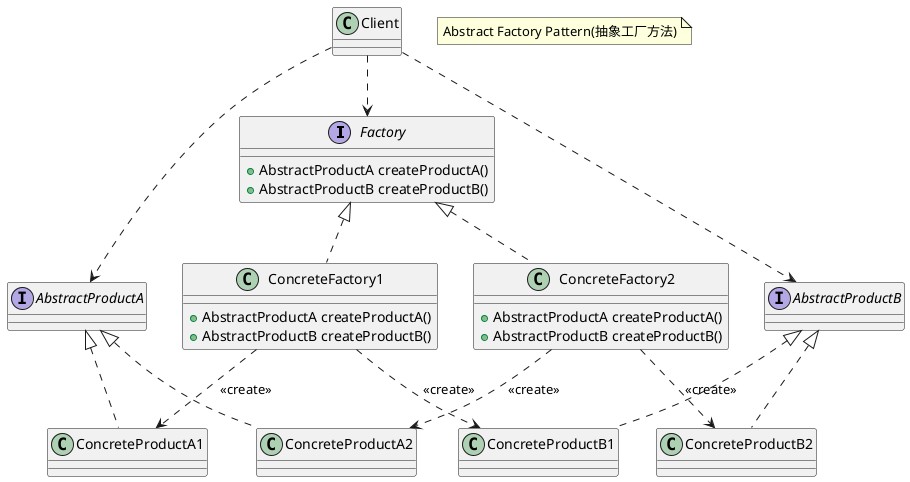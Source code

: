 @startuml

interface Factory{
+AbstractProductA createProductA()
+AbstractProductB createProductB()
}
interface AbstractProductA{
}
interface AbstractProductB{
}
class ConcreteProductA1{
}
class ConcreteProductA2{
}
class ConcreteProductB1{
}
class ConcreteProductB2{
}
class ConcreteFactory1{
+AbstractProductA createProductA()
+AbstractProductB createProductB()
}
class ConcreteFactory2{
+AbstractProductA createProductA()
+AbstractProductB createProductB()
}
ConcreteProductA1 .up.|> AbstractProductA
ConcreteProductA2 .up.|> AbstractProductA

ConcreteProductB1 .up.|> AbstractProductB
ConcreteProductB2 .up.|> AbstractProductB

ConcreteFactory1 .up.|> Factory
ConcreteFactory2 .up.|> Factory

ConcreteFactory1 ..> ConcreteProductA1:<<create>>
ConcreteFactory1 ..> ConcreteProductB1:<<create>>

ConcreteFactory2 ..> ConcreteProductA2:<<create>>
ConcreteFactory2 ..> ConcreteProductB2:<<create>>

Client .down.> Factory
Client .down.> AbstractProductA
Client .down.> AbstractProductB
note "Abstract Factory Pattern(抽象工厂方法)" as N1
@enduml